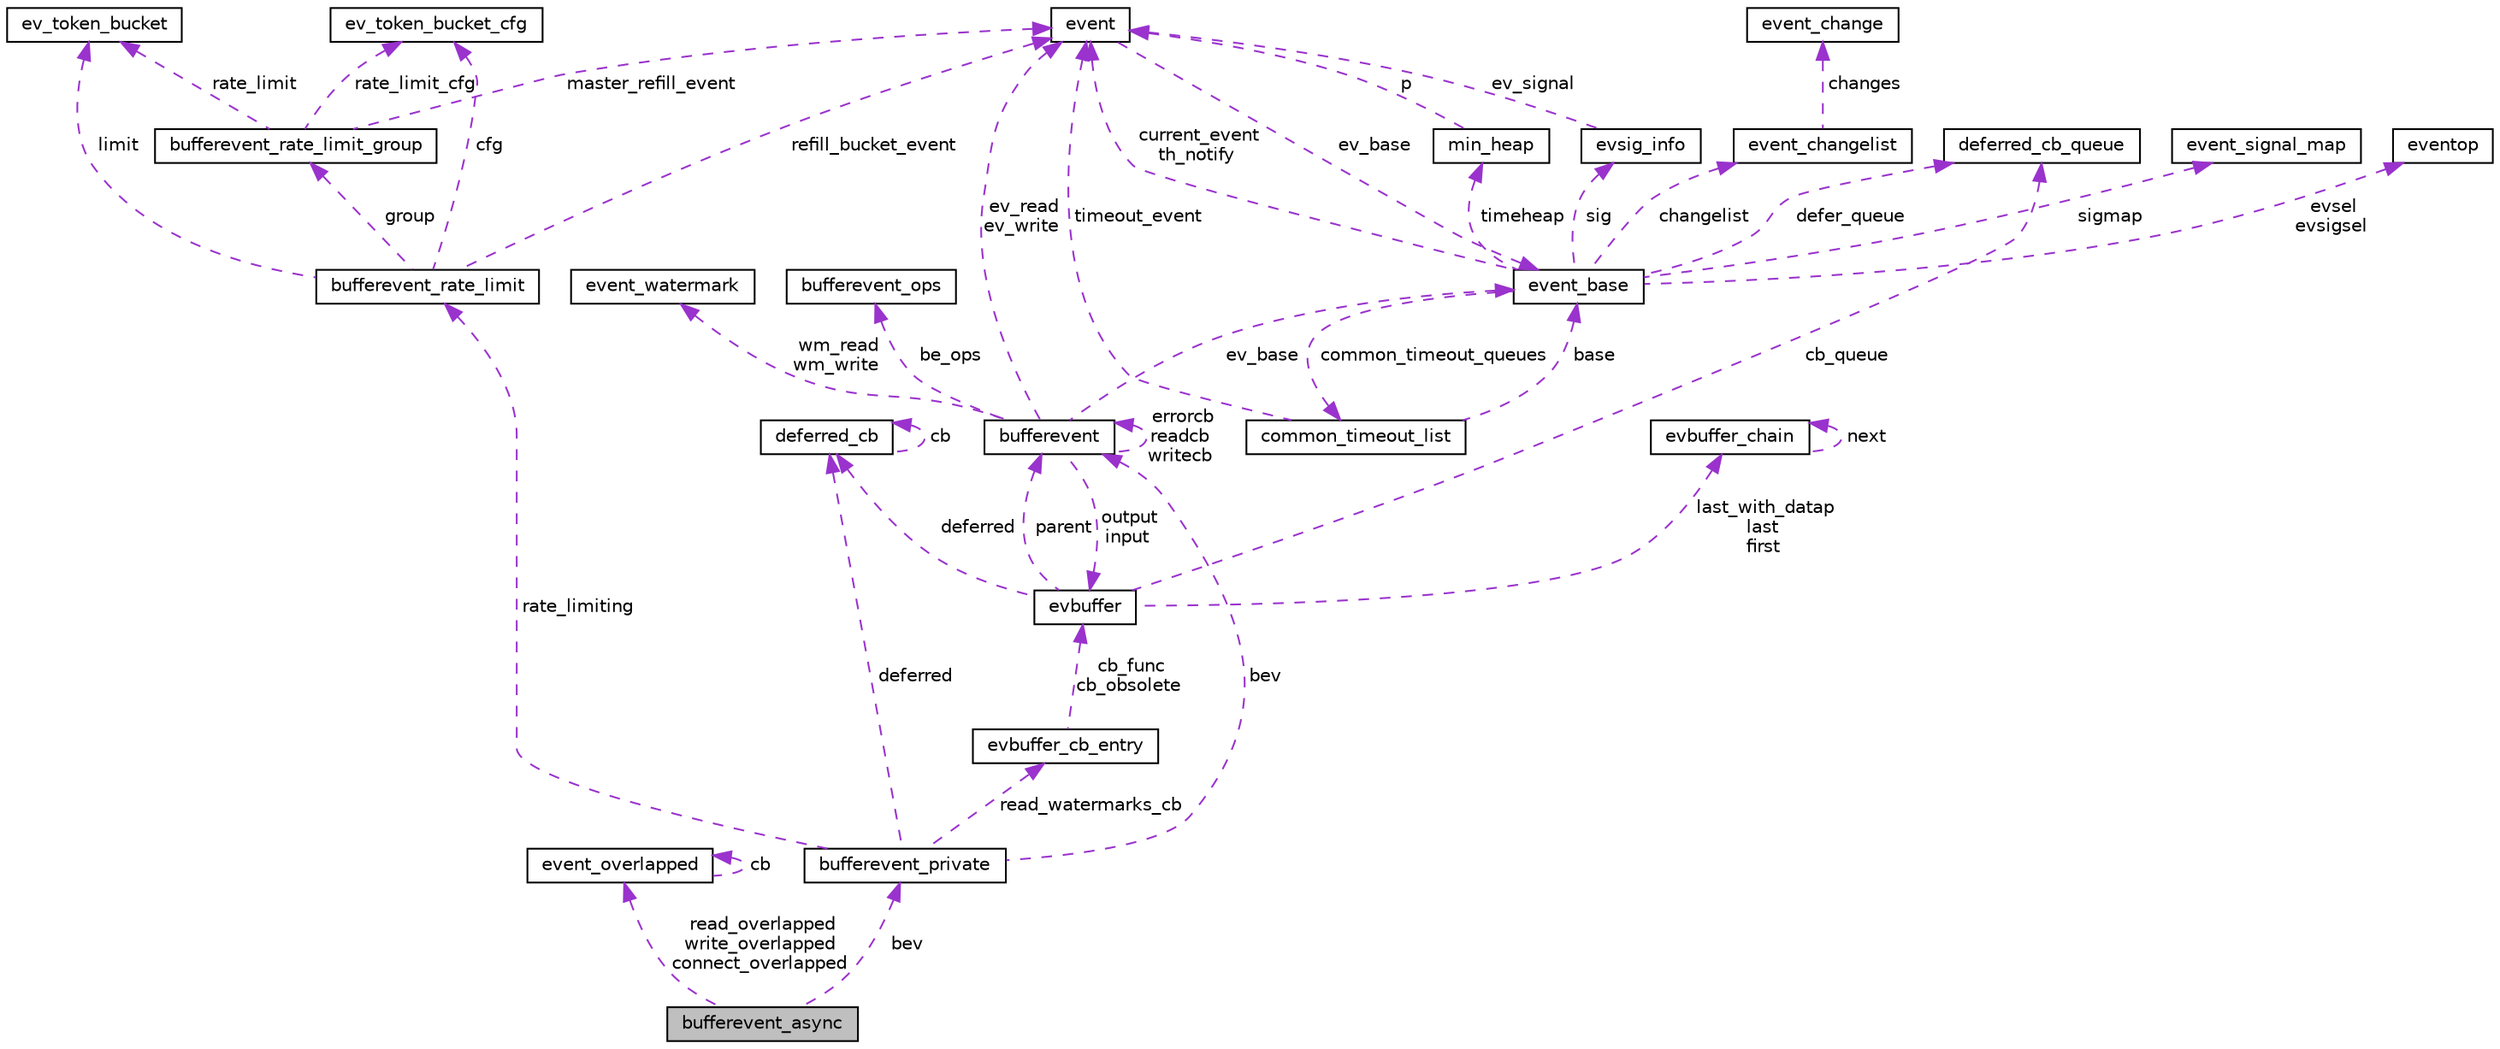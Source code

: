 digraph G
{
  edge [fontname="Helvetica",fontsize="10",labelfontname="Helvetica",labelfontsize="10"];
  node [fontname="Helvetica",fontsize="10",shape=record];
  Node1 [label="bufferevent_async",height=0.2,width=0.4,color="black", fillcolor="grey75", style="filled" fontcolor="black"];
  Node2 -> Node1 [dir="back",color="darkorchid3",fontsize="10",style="dashed",label=" read_overlapped\nwrite_overlapped\nconnect_overlapped" ,fontname="Helvetica"];
  Node2 [label="event_overlapped",height=0.2,width=0.4,color="black", fillcolor="white", style="filled",URL="$structevent__overlapped.html"];
  Node2 -> Node2 [dir="back",color="darkorchid3",fontsize="10",style="dashed",label=" cb" ,fontname="Helvetica"];
  Node3 -> Node1 [dir="back",color="darkorchid3",fontsize="10",style="dashed",label=" bev" ,fontname="Helvetica"];
  Node3 [label="bufferevent_private",height=0.2,width=0.4,color="black", fillcolor="white", style="filled",URL="$structbufferevent__private.html"];
  Node4 -> Node3 [dir="back",color="darkorchid3",fontsize="10",style="dashed",label=" rate_limiting" ,fontname="Helvetica"];
  Node4 [label="bufferevent_rate_limit",height=0.2,width=0.4,color="black", fillcolor="white", style="filled",URL="$structbufferevent__rate__limit.html"];
  Node5 -> Node4 [dir="back",color="darkorchid3",fontsize="10",style="dashed",label=" group" ,fontname="Helvetica"];
  Node5 [label="bufferevent_rate_limit_group",height=0.2,width=0.4,color="black", fillcolor="white", style="filled",URL="$structbufferevent__rate__limit__group.html"];
  Node6 -> Node5 [dir="back",color="darkorchid3",fontsize="10",style="dashed",label=" master_refill_event" ,fontname="Helvetica"];
  Node6 [label="event",height=0.2,width=0.4,color="black", fillcolor="white", style="filled",URL="$structevent.html"];
  Node7 -> Node6 [dir="back",color="darkorchid3",fontsize="10",style="dashed",label=" ev_base" ,fontname="Helvetica"];
  Node7 [label="event_base",height=0.2,width=0.4,color="black", fillcolor="white", style="filled",URL="$structevent__base.html"];
  Node8 -> Node7 [dir="back",color="darkorchid3",fontsize="10",style="dashed",label=" evsel\nevsigsel" ,fontname="Helvetica"];
  Node8 [label="eventop",height=0.2,width=0.4,color="black", fillcolor="white", style="filled",URL="$structeventop.html"];
  Node9 -> Node7 [dir="back",color="darkorchid3",fontsize="10",style="dashed",label=" sig" ,fontname="Helvetica"];
  Node9 [label="evsig_info",height=0.2,width=0.4,color="black", fillcolor="white", style="filled",URL="$structevsig__info.html"];
  Node6 -> Node9 [dir="back",color="darkorchid3",fontsize="10",style="dashed",label=" ev_signal" ,fontname="Helvetica"];
  Node10 -> Node7 [dir="back",color="darkorchid3",fontsize="10",style="dashed",label=" timeheap" ,fontname="Helvetica"];
  Node10 [label="min_heap",height=0.2,width=0.4,color="black", fillcolor="white", style="filled",URL="$structmin__heap.html"];
  Node6 -> Node10 [dir="back",color="darkorchid3",fontsize="10",style="dashed",label=" p" ,fontname="Helvetica"];
  Node11 -> Node7 [dir="back",color="darkorchid3",fontsize="10",style="dashed",label=" defer_queue" ,fontname="Helvetica"];
  Node11 [label="deferred_cb_queue",height=0.2,width=0.4,color="black", fillcolor="white", style="filled",URL="$structdeferred__cb__queue.html"];
  Node6 -> Node7 [dir="back",color="darkorchid3",fontsize="10",style="dashed",label=" current_event\nth_notify" ,fontname="Helvetica"];
  Node12 -> Node7 [dir="back",color="darkorchid3",fontsize="10",style="dashed",label=" common_timeout_queues" ,fontname="Helvetica"];
  Node12 [label="common_timeout_list",height=0.2,width=0.4,color="black", fillcolor="white", style="filled",URL="$structcommon__timeout__list.html"];
  Node6 -> Node12 [dir="back",color="darkorchid3",fontsize="10",style="dashed",label=" timeout_event" ,fontname="Helvetica"];
  Node7 -> Node12 [dir="back",color="darkorchid3",fontsize="10",style="dashed",label=" base" ,fontname="Helvetica"];
  Node13 -> Node7 [dir="back",color="darkorchid3",fontsize="10",style="dashed",label=" sigmap" ,fontname="Helvetica"];
  Node13 [label="event_signal_map",height=0.2,width=0.4,color="black", fillcolor="white", style="filled",URL="$structevent__signal__map.html"];
  Node14 -> Node7 [dir="back",color="darkorchid3",fontsize="10",style="dashed",label=" changelist" ,fontname="Helvetica"];
  Node14 [label="event_changelist",height=0.2,width=0.4,color="black", fillcolor="white", style="filled",URL="$structevent__changelist.html"];
  Node15 -> Node14 [dir="back",color="darkorchid3",fontsize="10",style="dashed",label=" changes" ,fontname="Helvetica"];
  Node15 [label="event_change",height=0.2,width=0.4,color="black", fillcolor="white", style="filled",URL="$structevent__change.html"];
  Node16 -> Node5 [dir="back",color="darkorchid3",fontsize="10",style="dashed",label=" rate_limit_cfg" ,fontname="Helvetica"];
  Node16 [label="ev_token_bucket_cfg",height=0.2,width=0.4,color="black", fillcolor="white", style="filled",URL="$structev__token__bucket__cfg.html"];
  Node17 -> Node5 [dir="back",color="darkorchid3",fontsize="10",style="dashed",label=" rate_limit" ,fontname="Helvetica"];
  Node17 [label="ev_token_bucket",height=0.2,width=0.4,color="black", fillcolor="white", style="filled",URL="$structev__token__bucket.html"];
  Node6 -> Node4 [dir="back",color="darkorchid3",fontsize="10",style="dashed",label=" refill_bucket_event" ,fontname="Helvetica"];
  Node16 -> Node4 [dir="back",color="darkorchid3",fontsize="10",style="dashed",label=" cfg" ,fontname="Helvetica"];
  Node17 -> Node4 [dir="back",color="darkorchid3",fontsize="10",style="dashed",label=" limit" ,fontname="Helvetica"];
  Node18 -> Node3 [dir="back",color="darkorchid3",fontsize="10",style="dashed",label=" read_watermarks_cb" ,fontname="Helvetica"];
  Node18 [label="evbuffer_cb_entry",height=0.2,width=0.4,color="black", fillcolor="white", style="filled",URL="$structevbuffer__cb__entry.html"];
  Node19 -> Node18 [dir="back",color="darkorchid3",fontsize="10",style="dashed",label=" cb_func\ncb_obsolete" ,fontname="Helvetica"];
  Node19 [label="evbuffer",height=0.2,width=0.4,color="black", fillcolor="white", style="filled",URL="$structevbuffer.html"];
  Node11 -> Node19 [dir="back",color="darkorchid3",fontsize="10",style="dashed",label=" cb_queue" ,fontname="Helvetica"];
  Node20 -> Node19 [dir="back",color="darkorchid3",fontsize="10",style="dashed",label=" last_with_datap\nlast\nfirst" ,fontname="Helvetica"];
  Node20 [label="evbuffer_chain",height=0.2,width=0.4,color="black", fillcolor="white", style="filled",URL="$structevbuffer__chain.html"];
  Node20 -> Node20 [dir="back",color="darkorchid3",fontsize="10",style="dashed",label=" next" ,fontname="Helvetica"];
  Node21 -> Node19 [dir="back",color="darkorchid3",fontsize="10",style="dashed",label=" parent" ,fontname="Helvetica"];
  Node21 [label="bufferevent",height=0.2,width=0.4,color="black", fillcolor="white", style="filled",URL="$structbufferevent.html"];
  Node22 -> Node21 [dir="back",color="darkorchid3",fontsize="10",style="dashed",label=" wm_read\nwm_write" ,fontname="Helvetica"];
  Node22 [label="event_watermark",height=0.2,width=0.4,color="black", fillcolor="white", style="filled",URL="$structevent__watermark.html"];
  Node6 -> Node21 [dir="back",color="darkorchid3",fontsize="10",style="dashed",label=" ev_read\nev_write" ,fontname="Helvetica"];
  Node19 -> Node21 [dir="back",color="darkorchid3",fontsize="10",style="dashed",label=" output\ninput" ,fontname="Helvetica"];
  Node7 -> Node21 [dir="back",color="darkorchid3",fontsize="10",style="dashed",label=" ev_base" ,fontname="Helvetica"];
  Node21 -> Node21 [dir="back",color="darkorchid3",fontsize="10",style="dashed",label=" errorcb\nreadcb\nwritecb" ,fontname="Helvetica"];
  Node23 -> Node21 [dir="back",color="darkorchid3",fontsize="10",style="dashed",label=" be_ops" ,fontname="Helvetica"];
  Node23 [label="bufferevent_ops",height=0.2,width=0.4,color="black", fillcolor="white", style="filled",URL="$structbufferevent__ops.html"];
  Node24 -> Node19 [dir="back",color="darkorchid3",fontsize="10",style="dashed",label=" deferred" ,fontname="Helvetica"];
  Node24 [label="deferred_cb",height=0.2,width=0.4,color="black", fillcolor="white", style="filled",URL="$structdeferred__cb.html"];
  Node24 -> Node24 [dir="back",color="darkorchid3",fontsize="10",style="dashed",label=" cb" ,fontname="Helvetica"];
  Node24 -> Node3 [dir="back",color="darkorchid3",fontsize="10",style="dashed",label=" deferred" ,fontname="Helvetica"];
  Node21 -> Node3 [dir="back",color="darkorchid3",fontsize="10",style="dashed",label=" bev" ,fontname="Helvetica"];
}
